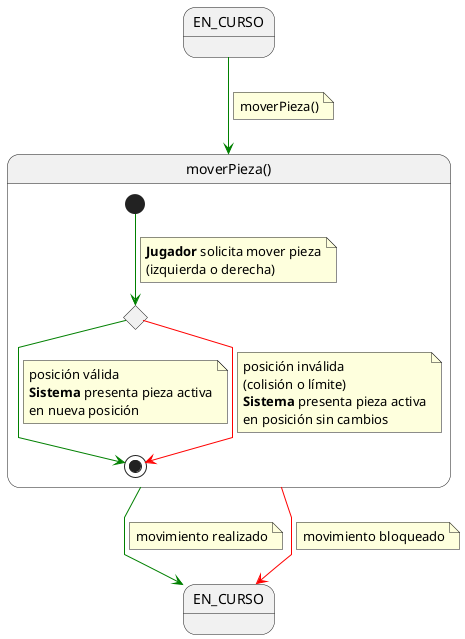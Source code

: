 @startuml moverPieza

skinparam linetype polyline

EN_CURSO -[#green]-> moverPieza
note on link
moverPieza()
end note

state moverPieza as "moverPieza()" {

    state c1 <<choice>>

    [*] -[#green]-> c1
    note on link
    <b>Jugador</b> solicita mover pieza
    (izquierda o derecha)
    end note

    c1 -[#green]-> [*]
    note on link
    posición válida
    <b>Sistema</b> presenta pieza activa
    en nueva posición
    end note

    c1 -[#red]-> [*]
    note on link
    posición inválida
    (colisión o límite)
    <b>Sistema</b> presenta pieza activa
    en posición sin cambios
    end note
}

state EN_CURSO_2 as "EN_CURSO"

moverPieza -[#green]-> EN_CURSO_2
note on link
movimiento realizado
end note

moverPieza -[#red]-> EN_CURSO_2
note on link
movimiento bloqueado
end note

@enduml
